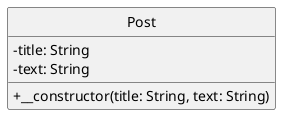 @startuml
skinparam classAttributeIconSize 0
skinparam monochrome true
hide circle

class Post {
  -title: String
  -text: String
  +__constructor(title: String, text: String)
}
@enduml
